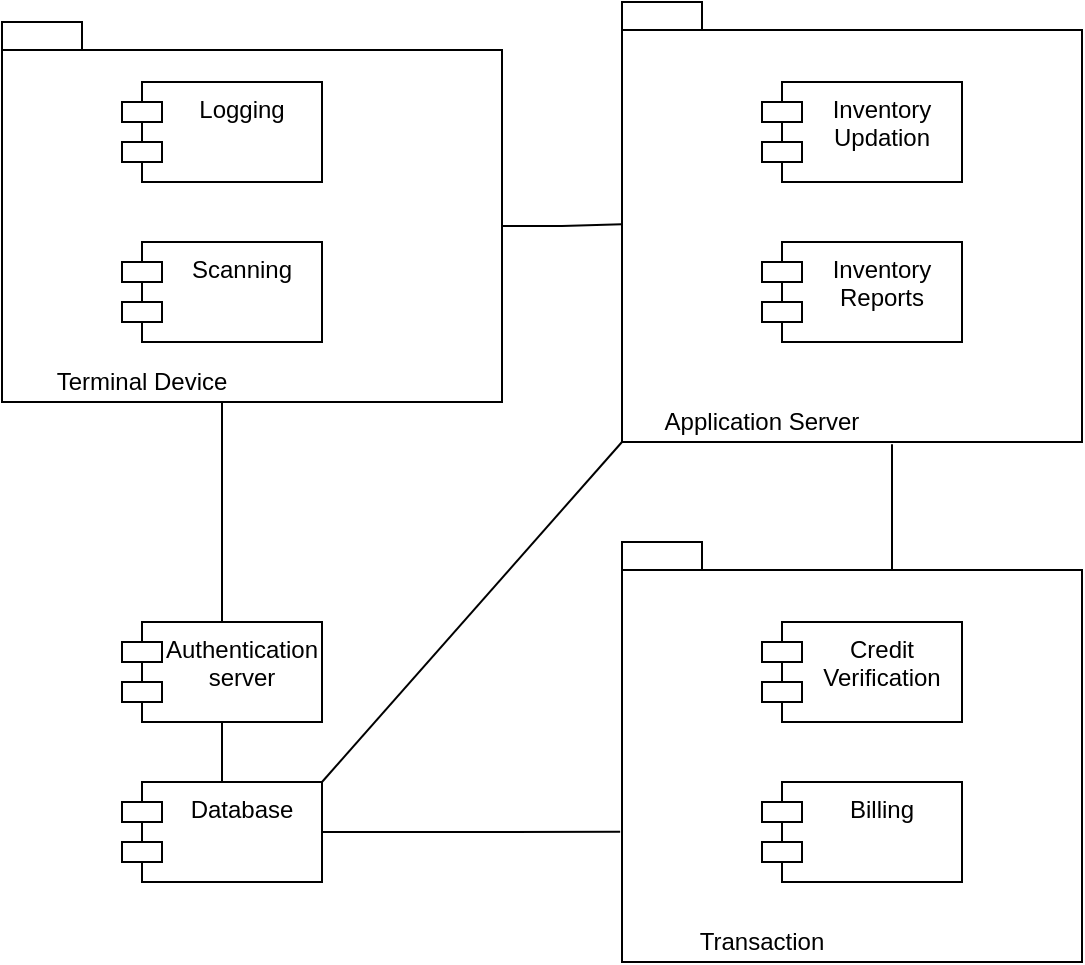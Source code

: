 <mxfile version="13.6.2" type="device"><diagram id="i8rk1eMIuw0HVw4_iyk6" name="Page-1"><mxGraphModel dx="1422" dy="822" grid="1" gridSize="10" guides="1" tooltips="1" connect="1" arrows="1" fold="1" page="1" pageScale="1" pageWidth="850" pageHeight="1100" math="0" shadow="0"><root><mxCell id="0"/><mxCell id="1" parent="0"/><mxCell id="iVVTtCLBZGXcICW1SAnW-17" style="edgeStyle=orthogonalEdgeStyle;rounded=0;orthogonalLoop=1;jettySize=auto;html=1;exitX=0;exitY=0;exitDx=250;exitDy=102;exitPerimeter=0;entryX=0;entryY=0.505;entryDx=0;entryDy=0;entryPerimeter=0;endArrow=none;endFill=0;" parent="1" source="iVVTtCLBZGXcICW1SAnW-2" target="iVVTtCLBZGXcICW1SAnW-3" edge="1"><mxGeometry relative="1" as="geometry"/></mxCell><mxCell id="iVVTtCLBZGXcICW1SAnW-2" value="" style="shape=folder;fontStyle=1;spacingTop=10;tabWidth=40;tabHeight=14;tabPosition=left;html=1;" parent="1" vertex="1"><mxGeometry x="80" y="110" width="250" height="190" as="geometry"/></mxCell><mxCell id="iVVTtCLBZGXcICW1SAnW-3" value="" style="shape=folder;fontStyle=1;spacingTop=10;tabWidth=40;tabHeight=14;tabPosition=left;html=1;" parent="1" vertex="1"><mxGeometry x="390" y="100" width="230" height="220" as="geometry"/></mxCell><mxCell id="iVVTtCLBZGXcICW1SAnW-16" style="edgeStyle=orthogonalEdgeStyle;rounded=0;orthogonalLoop=1;jettySize=auto;html=1;exitX=0;exitY=0;exitDx=135;exitDy=14;exitPerimeter=0;entryX=0.587;entryY=1.005;entryDx=0;entryDy=0;entryPerimeter=0;endArrow=none;endFill=0;" parent="1" source="iVVTtCLBZGXcICW1SAnW-4" target="iVVTtCLBZGXcICW1SAnW-3" edge="1"><mxGeometry relative="1" as="geometry"/></mxCell><mxCell id="iVVTtCLBZGXcICW1SAnW-4" value="" style="shape=folder;fontStyle=1;spacingTop=10;tabWidth=40;tabHeight=14;tabPosition=left;html=1;" parent="1" vertex="1"><mxGeometry x="390" y="370" width="230" height="210" as="geometry"/></mxCell><mxCell id="iVVTtCLBZGXcICW1SAnW-5" value="Logging" style="shape=module;align=left;spacingLeft=20;align=center;verticalAlign=top;" parent="1" vertex="1"><mxGeometry x="140" y="140" width="100" height="50" as="geometry"/></mxCell><mxCell id="iVVTtCLBZGXcICW1SAnW-6" value="Scanning" style="shape=module;align=left;spacingLeft=20;align=center;verticalAlign=top;" parent="1" vertex="1"><mxGeometry x="140" y="220" width="100" height="50" as="geometry"/></mxCell><mxCell id="iVVTtCLBZGXcICW1SAnW-13" style="edgeStyle=orthogonalEdgeStyle;rounded=0;orthogonalLoop=1;jettySize=auto;html=1;exitX=0.5;exitY=0;exitDx=0;exitDy=0;entryX=0.44;entryY=1;entryDx=0;entryDy=0;entryPerimeter=0;endArrow=none;endFill=0;" parent="1" source="iVVTtCLBZGXcICW1SAnW-7" target="iVVTtCLBZGXcICW1SAnW-2" edge="1"><mxGeometry relative="1" as="geometry"/></mxCell><mxCell id="iVVTtCLBZGXcICW1SAnW-7" value="Authentication&#10;server" style="shape=module;align=left;spacingLeft=20;align=center;verticalAlign=top;" parent="1" vertex="1"><mxGeometry x="140" y="410" width="100" height="50" as="geometry"/></mxCell><mxCell id="iVVTtCLBZGXcICW1SAnW-14" style="edgeStyle=orthogonalEdgeStyle;rounded=0;orthogonalLoop=1;jettySize=auto;html=1;exitX=0.5;exitY=0;exitDx=0;exitDy=0;entryX=0.5;entryY=1;entryDx=0;entryDy=0;endArrow=none;endFill=0;" parent="1" source="iVVTtCLBZGXcICW1SAnW-8" target="iVVTtCLBZGXcICW1SAnW-7" edge="1"><mxGeometry relative="1" as="geometry"/></mxCell><mxCell id="iVVTtCLBZGXcICW1SAnW-15" style="edgeStyle=orthogonalEdgeStyle;rounded=0;orthogonalLoop=1;jettySize=auto;html=1;exitX=1;exitY=0.5;exitDx=0;exitDy=0;entryX=-0.004;entryY=0.69;entryDx=0;entryDy=0;entryPerimeter=0;endArrow=none;endFill=0;" parent="1" source="iVVTtCLBZGXcICW1SAnW-8" target="iVVTtCLBZGXcICW1SAnW-4" edge="1"><mxGeometry relative="1" as="geometry"/></mxCell><mxCell id="iVVTtCLBZGXcICW1SAnW-18" style="rounded=0;orthogonalLoop=1;jettySize=auto;html=1;exitX=1;exitY=0;exitDx=0;exitDy=0;entryX=0;entryY=0;entryDx=0;entryDy=220;entryPerimeter=0;endArrow=none;endFill=0;" parent="1" source="iVVTtCLBZGXcICW1SAnW-8" target="iVVTtCLBZGXcICW1SAnW-3" edge="1"><mxGeometry relative="1" as="geometry"/></mxCell><mxCell id="iVVTtCLBZGXcICW1SAnW-8" value="Database" style="shape=module;align=left;spacingLeft=20;align=center;verticalAlign=top;" parent="1" vertex="1"><mxGeometry x="140" y="490" width="100" height="50" as="geometry"/></mxCell><mxCell id="iVVTtCLBZGXcICW1SAnW-9" value="Inventory&#10;Updation" style="shape=module;align=left;spacingLeft=20;align=center;verticalAlign=top;" parent="1" vertex="1"><mxGeometry x="460" y="140" width="100" height="50" as="geometry"/></mxCell><mxCell id="iVVTtCLBZGXcICW1SAnW-10" value="Inventory&#10;Reports" style="shape=module;align=left;spacingLeft=20;align=center;verticalAlign=top;" parent="1" vertex="1"><mxGeometry x="460" y="220" width="100" height="50" as="geometry"/></mxCell><mxCell id="iVVTtCLBZGXcICW1SAnW-11" value="Credit &#10;Verification" style="shape=module;align=left;spacingLeft=20;align=center;verticalAlign=top;" parent="1" vertex="1"><mxGeometry x="460" y="410" width="100" height="50" as="geometry"/></mxCell><mxCell id="iVVTtCLBZGXcICW1SAnW-12" value="Billing" style="shape=module;align=left;spacingLeft=20;align=center;verticalAlign=top;" parent="1" vertex="1"><mxGeometry x="460" y="490" width="100" height="50" as="geometry"/></mxCell><mxCell id="iVVTtCLBZGXcICW1SAnW-19" value="Terminal Device" style="text;html=1;strokeColor=none;fillColor=none;align=center;verticalAlign=middle;whiteSpace=wrap;rounded=0;" parent="1" vertex="1"><mxGeometry x="80" y="280" width="140" height="20" as="geometry"/></mxCell><mxCell id="iVVTtCLBZGXcICW1SAnW-20" value="Application Server" style="text;html=1;strokeColor=none;fillColor=none;align=center;verticalAlign=middle;whiteSpace=wrap;rounded=0;" parent="1" vertex="1"><mxGeometry x="390" y="300" width="140" height="20" as="geometry"/></mxCell><mxCell id="iVVTtCLBZGXcICW1SAnW-21" value="Transaction" style="text;html=1;strokeColor=none;fillColor=none;align=center;verticalAlign=middle;whiteSpace=wrap;rounded=0;" parent="1" vertex="1"><mxGeometry x="390" y="560" width="140" height="20" as="geometry"/></mxCell></root></mxGraphModel></diagram></mxfile>